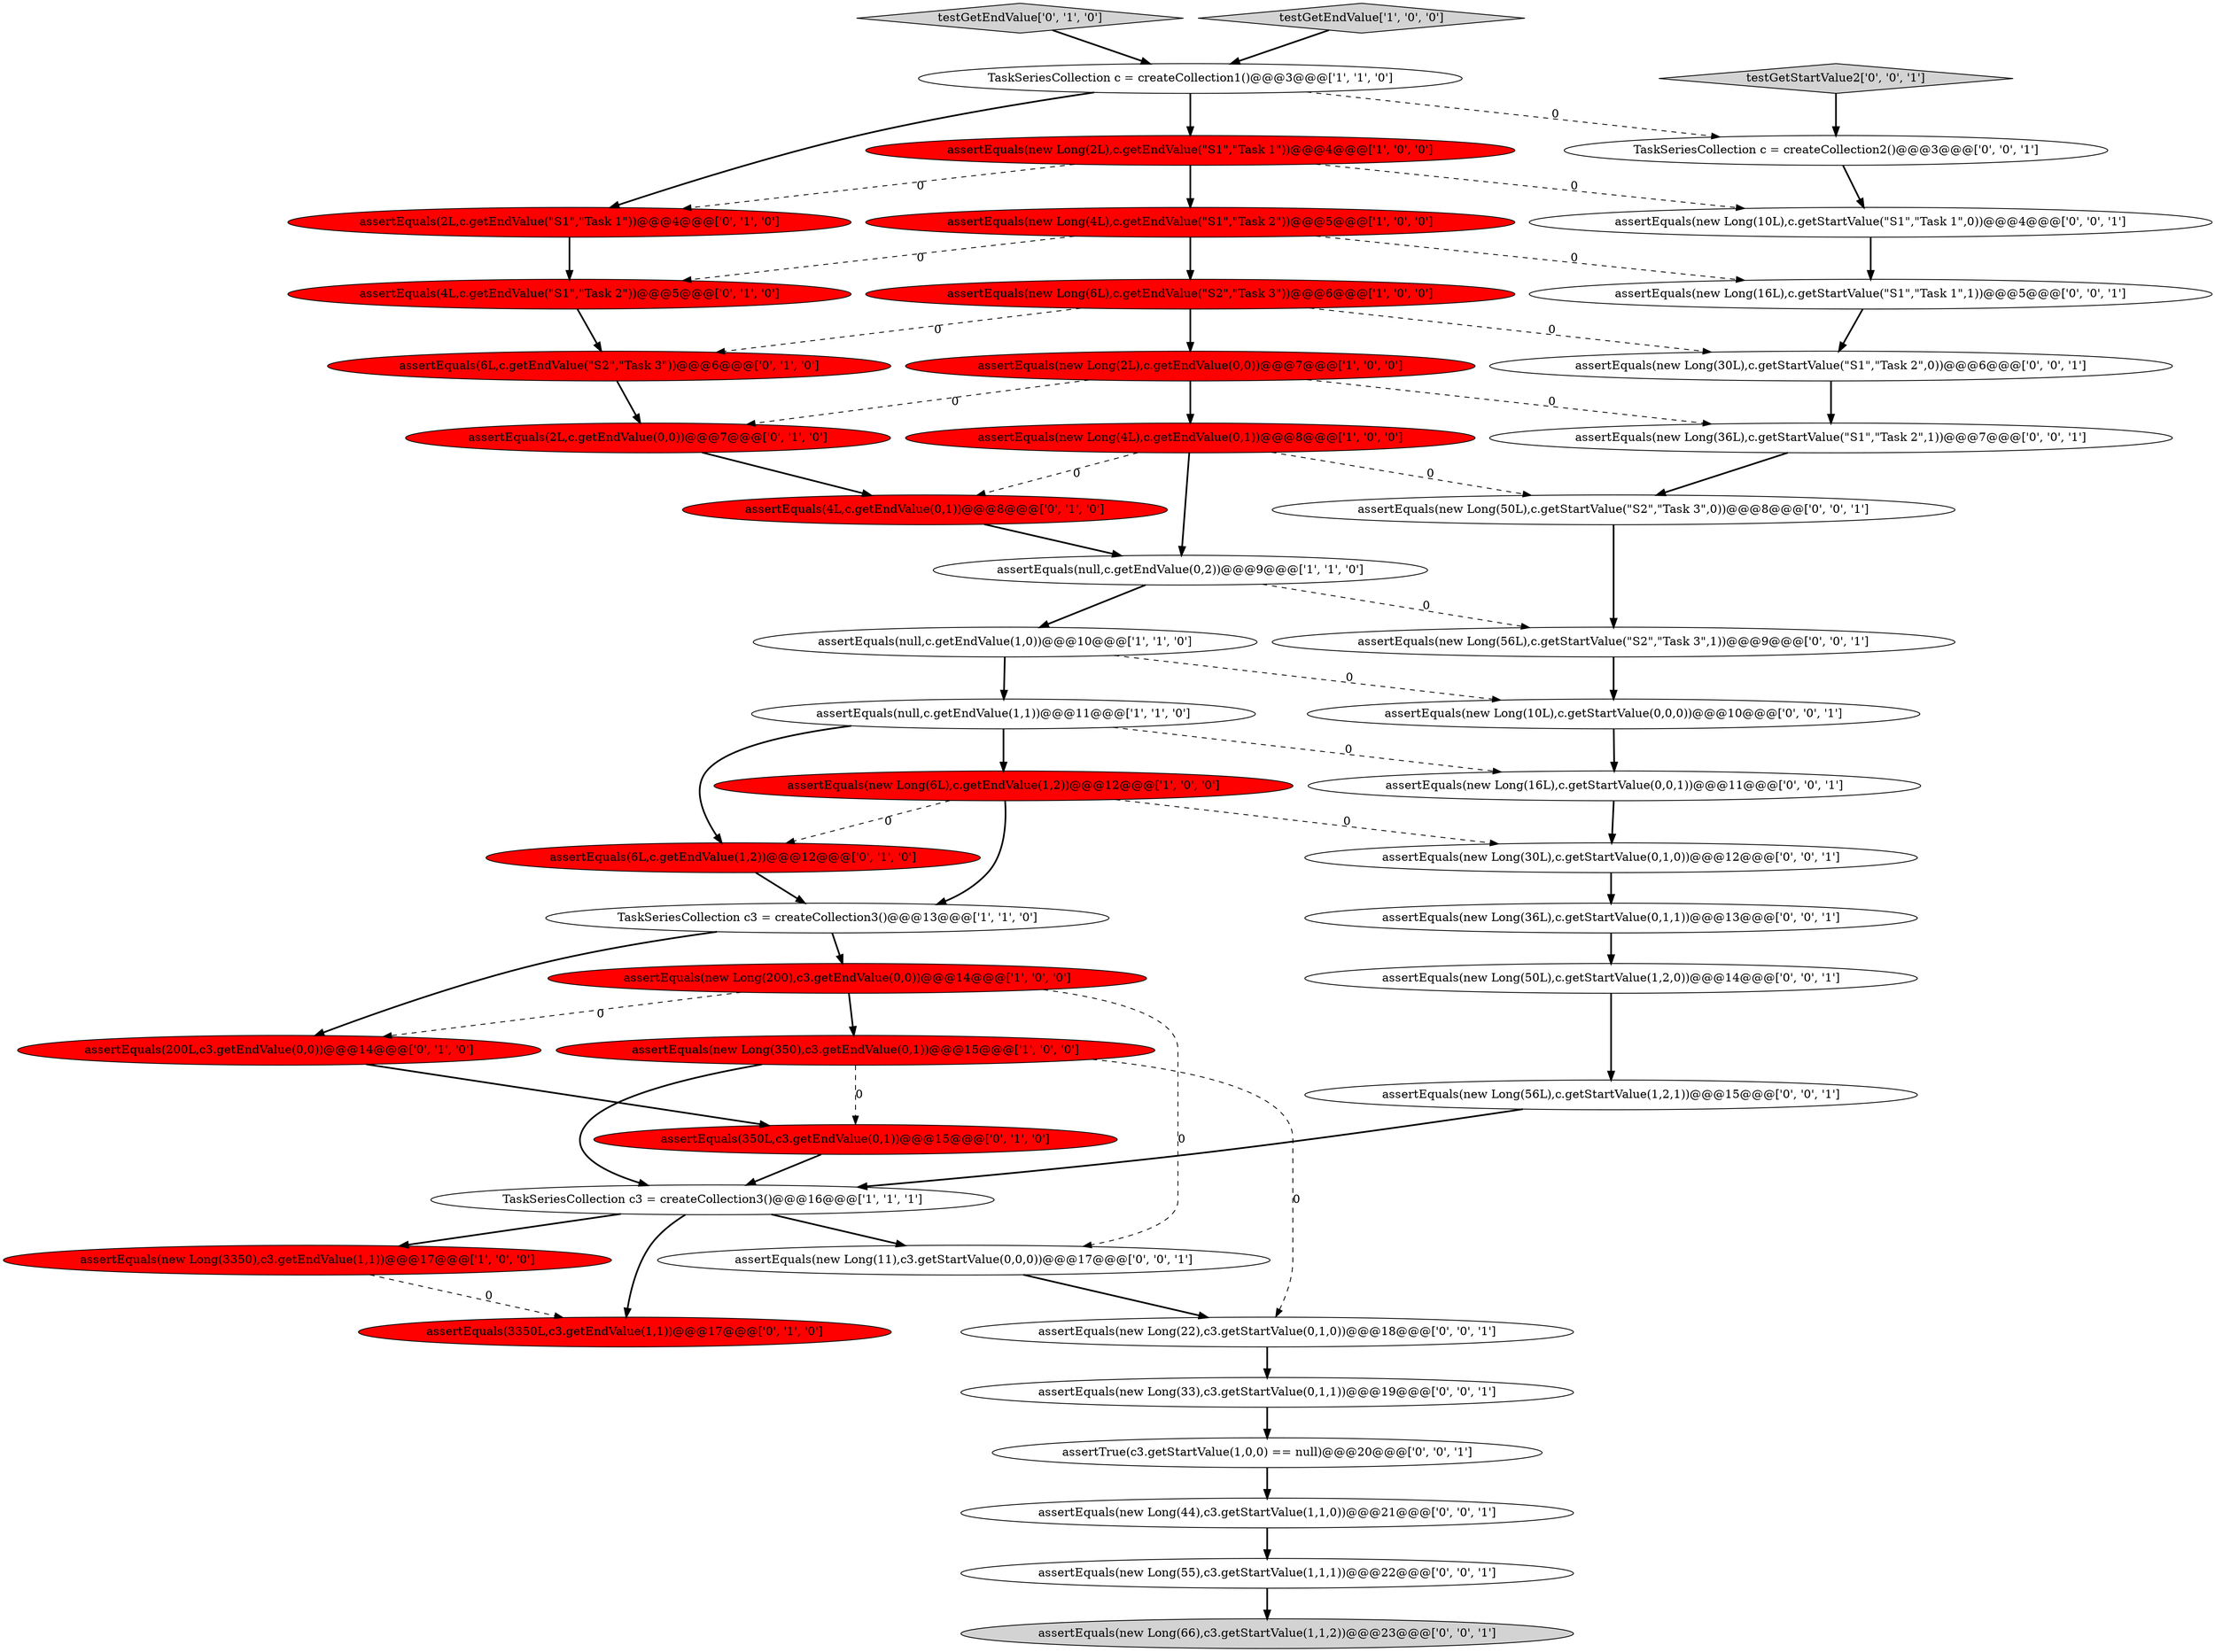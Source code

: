 digraph {
32 [style = filled, label = "assertEquals(new Long(56L),c.getStartValue(\"S2\",\"Task 3\",1))@@@9@@@['0', '0', '1']", fillcolor = white, shape = ellipse image = "AAA0AAABBB3BBB"];
14 [style = filled, label = "TaskSeriesCollection c3 = createCollection3()@@@13@@@['1', '1', '0']", fillcolor = white, shape = ellipse image = "AAA0AAABBB1BBB"];
29 [style = filled, label = "testGetStartValue2['0', '0', '1']", fillcolor = lightgray, shape = diamond image = "AAA0AAABBB3BBB"];
36 [style = filled, label = "assertEquals(new Long(30L),c.getStartValue(\"S1\",\"Task 2\",0))@@@6@@@['0', '0', '1']", fillcolor = white, shape = ellipse image = "AAA0AAABBB3BBB"];
2 [style = filled, label = "assertEquals(null,c.getEndValue(1,0))@@@10@@@['1', '1', '0']", fillcolor = white, shape = ellipse image = "AAA0AAABBB1BBB"];
31 [style = filled, label = "assertEquals(new Long(16L),c.getStartValue(0,0,1))@@@11@@@['0', '0', '1']", fillcolor = white, shape = ellipse image = "AAA0AAABBB3BBB"];
22 [style = filled, label = "assertEquals(200L,c3.getEndValue(0,0))@@@14@@@['0', '1', '0']", fillcolor = red, shape = ellipse image = "AAA1AAABBB2BBB"];
8 [style = filled, label = "assertEquals(new Long(4L),c.getEndValue(0,1))@@@8@@@['1', '0', '0']", fillcolor = red, shape = ellipse image = "AAA1AAABBB1BBB"];
40 [style = filled, label = "assertEquals(new Long(56L),c.getStartValue(1,2,1))@@@15@@@['0', '0', '1']", fillcolor = white, shape = ellipse image = "AAA0AAABBB3BBB"];
11 [style = filled, label = "assertEquals(new Long(6L),c.getEndValue(\"S2\",\"Task 3\"))@@@6@@@['1', '0', '0']", fillcolor = red, shape = ellipse image = "AAA1AAABBB1BBB"];
37 [style = filled, label = "assertEquals(new Long(36L),c.getStartValue(0,1,1))@@@13@@@['0', '0', '1']", fillcolor = white, shape = ellipse image = "AAA0AAABBB3BBB"];
7 [style = filled, label = "assertEquals(new Long(350),c3.getEndValue(0,1))@@@15@@@['1', '0', '0']", fillcolor = red, shape = ellipse image = "AAA1AAABBB1BBB"];
0 [style = filled, label = "assertEquals(new Long(3350),c3.getEndValue(1,1))@@@17@@@['1', '0', '0']", fillcolor = red, shape = ellipse image = "AAA1AAABBB1BBB"];
18 [style = filled, label = "assertEquals(350L,c3.getEndValue(0,1))@@@15@@@['0', '1', '0']", fillcolor = red, shape = ellipse image = "AAA1AAABBB2BBB"];
30 [style = filled, label = "assertEquals(new Long(50L),c.getStartValue(\"S2\",\"Task 3\",0))@@@8@@@['0', '0', '1']", fillcolor = white, shape = ellipse image = "AAA0AAABBB3BBB"];
6 [style = filled, label = "assertEquals(new Long(200),c3.getEndValue(0,0))@@@14@@@['1', '0', '0']", fillcolor = red, shape = ellipse image = "AAA1AAABBB1BBB"];
23 [style = filled, label = "testGetEndValue['0', '1', '0']", fillcolor = lightgray, shape = diamond image = "AAA0AAABBB2BBB"];
42 [style = filled, label = "assertEquals(new Long(50L),c.getStartValue(1,2,0))@@@14@@@['0', '0', '1']", fillcolor = white, shape = ellipse image = "AAA0AAABBB3BBB"];
5 [style = filled, label = "testGetEndValue['1', '0', '0']", fillcolor = lightgray, shape = diamond image = "AAA0AAABBB1BBB"];
43 [style = filled, label = "assertEquals(new Long(33),c3.getStartValue(0,1,1))@@@19@@@['0', '0', '1']", fillcolor = white, shape = ellipse image = "AAA0AAABBB3BBB"];
4 [style = filled, label = "assertEquals(new Long(4L),c.getEndValue(\"S1\",\"Task 2\"))@@@5@@@['1', '0', '0']", fillcolor = red, shape = ellipse image = "AAA1AAABBB1BBB"];
44 [style = filled, label = "assertEquals(new Long(30L),c.getStartValue(0,1,0))@@@12@@@['0', '0', '1']", fillcolor = white, shape = ellipse image = "AAA0AAABBB3BBB"];
34 [style = filled, label = "assertEquals(new Long(10L),c.getStartValue(0,0,0))@@@10@@@['0', '0', '1']", fillcolor = white, shape = ellipse image = "AAA0AAABBB3BBB"];
24 [style = filled, label = "assertEquals(3350L,c3.getEndValue(1,1))@@@17@@@['0', '1', '0']", fillcolor = red, shape = ellipse image = "AAA1AAABBB2BBB"];
19 [style = filled, label = "assertEquals(4L,c.getEndValue(0,1))@@@8@@@['0', '1', '0']", fillcolor = red, shape = ellipse image = "AAA1AAABBB2BBB"];
35 [style = filled, label = "assertEquals(new Long(16L),c.getStartValue(\"S1\",\"Task 1\",1))@@@5@@@['0', '0', '1']", fillcolor = white, shape = ellipse image = "AAA0AAABBB3BBB"];
45 [style = filled, label = "assertEquals(new Long(11),c3.getStartValue(0,0,0))@@@17@@@['0', '0', '1']", fillcolor = white, shape = ellipse image = "AAA0AAABBB3BBB"];
1 [style = filled, label = "TaskSeriesCollection c = createCollection1()@@@3@@@['1', '1', '0']", fillcolor = white, shape = ellipse image = "AAA0AAABBB1BBB"];
33 [style = filled, label = "TaskSeriesCollection c = createCollection2()@@@3@@@['0', '0', '1']", fillcolor = white, shape = ellipse image = "AAA0AAABBB3BBB"];
12 [style = filled, label = "assertEquals(new Long(2L),c.getEndValue(0,0))@@@7@@@['1', '0', '0']", fillcolor = red, shape = ellipse image = "AAA1AAABBB1BBB"];
13 [style = filled, label = "assertEquals(null,c.getEndValue(0,2))@@@9@@@['1', '1', '0']", fillcolor = white, shape = ellipse image = "AAA0AAABBB1BBB"];
46 [style = filled, label = "assertEquals(new Long(66),c3.getStartValue(1,1,2))@@@23@@@['0', '0', '1']", fillcolor = lightgray, shape = ellipse image = "AAA0AAABBB3BBB"];
15 [style = filled, label = "assertEquals(new Long(6L),c.getEndValue(1,2))@@@12@@@['1', '0', '0']", fillcolor = red, shape = ellipse image = "AAA1AAABBB1BBB"];
16 [style = filled, label = "assertEquals(2L,c.getEndValue(\"S1\",\"Task 1\"))@@@4@@@['0', '1', '0']", fillcolor = red, shape = ellipse image = "AAA1AAABBB2BBB"];
10 [style = filled, label = "TaskSeriesCollection c3 = createCollection3()@@@16@@@['1', '1', '1']", fillcolor = white, shape = ellipse image = "AAA0AAABBB1BBB"];
39 [style = filled, label = "assertEquals(new Long(10L),c.getStartValue(\"S1\",\"Task 1\",0))@@@4@@@['0', '0', '1']", fillcolor = white, shape = ellipse image = "AAA0AAABBB3BBB"];
21 [style = filled, label = "assertEquals(6L,c.getEndValue(\"S2\",\"Task 3\"))@@@6@@@['0', '1', '0']", fillcolor = red, shape = ellipse image = "AAA1AAABBB2BBB"];
28 [style = filled, label = "assertTrue(c3.getStartValue(1,0,0) == null)@@@20@@@['0', '0', '1']", fillcolor = white, shape = ellipse image = "AAA0AAABBB3BBB"];
17 [style = filled, label = "assertEquals(6L,c.getEndValue(1,2))@@@12@@@['0', '1', '0']", fillcolor = red, shape = ellipse image = "AAA1AAABBB2BBB"];
38 [style = filled, label = "assertEquals(new Long(44),c3.getStartValue(1,1,0))@@@21@@@['0', '0', '1']", fillcolor = white, shape = ellipse image = "AAA0AAABBB3BBB"];
26 [style = filled, label = "assertEquals(new Long(22),c3.getStartValue(0,1,0))@@@18@@@['0', '0', '1']", fillcolor = white, shape = ellipse image = "AAA0AAABBB3BBB"];
41 [style = filled, label = "assertEquals(new Long(36L),c.getStartValue(\"S1\",\"Task 2\",1))@@@7@@@['0', '0', '1']", fillcolor = white, shape = ellipse image = "AAA0AAABBB3BBB"];
27 [style = filled, label = "assertEquals(new Long(55),c3.getStartValue(1,1,1))@@@22@@@['0', '0', '1']", fillcolor = white, shape = ellipse image = "AAA0AAABBB3BBB"];
20 [style = filled, label = "assertEquals(2L,c.getEndValue(0,0))@@@7@@@['0', '1', '0']", fillcolor = red, shape = ellipse image = "AAA1AAABBB2BBB"];
3 [style = filled, label = "assertEquals(new Long(2L),c.getEndValue(\"S1\",\"Task 1\"))@@@4@@@['1', '0', '0']", fillcolor = red, shape = ellipse image = "AAA1AAABBB1BBB"];
25 [style = filled, label = "assertEquals(4L,c.getEndValue(\"S1\",\"Task 2\"))@@@5@@@['0', '1', '0']", fillcolor = red, shape = ellipse image = "AAA1AAABBB2BBB"];
9 [style = filled, label = "assertEquals(null,c.getEndValue(1,1))@@@11@@@['1', '1', '0']", fillcolor = white, shape = ellipse image = "AAA0AAABBB1BBB"];
40->10 [style = bold, label=""];
1->33 [style = dashed, label="0"];
8->19 [style = dashed, label="0"];
12->20 [style = dashed, label="0"];
7->18 [style = dashed, label="0"];
15->14 [style = bold, label=""];
36->41 [style = bold, label=""];
7->10 [style = bold, label=""];
10->24 [style = bold, label=""];
3->39 [style = dashed, label="0"];
28->38 [style = bold, label=""];
14->22 [style = bold, label=""];
1->3 [style = bold, label=""];
38->27 [style = bold, label=""];
9->17 [style = bold, label=""];
16->25 [style = bold, label=""];
11->12 [style = bold, label=""];
30->32 [style = bold, label=""];
34->31 [style = bold, label=""];
32->34 [style = bold, label=""];
2->9 [style = bold, label=""];
26->43 [style = bold, label=""];
15->44 [style = dashed, label="0"];
11->36 [style = dashed, label="0"];
3->4 [style = bold, label=""];
42->40 [style = bold, label=""];
6->22 [style = dashed, label="0"];
12->41 [style = dashed, label="0"];
43->28 [style = bold, label=""];
13->32 [style = dashed, label="0"];
4->25 [style = dashed, label="0"];
5->1 [style = bold, label=""];
41->30 [style = bold, label=""];
22->18 [style = bold, label=""];
29->33 [style = bold, label=""];
27->46 [style = bold, label=""];
21->20 [style = bold, label=""];
9->31 [style = dashed, label="0"];
19->13 [style = bold, label=""];
18->10 [style = bold, label=""];
33->39 [style = bold, label=""];
31->44 [style = bold, label=""];
6->45 [style = dashed, label="0"];
17->14 [style = bold, label=""];
1->16 [style = bold, label=""];
12->8 [style = bold, label=""];
9->15 [style = bold, label=""];
39->35 [style = bold, label=""];
10->0 [style = bold, label=""];
10->45 [style = bold, label=""];
2->34 [style = dashed, label="0"];
23->1 [style = bold, label=""];
0->24 [style = dashed, label="0"];
15->17 [style = dashed, label="0"];
8->30 [style = dashed, label="0"];
45->26 [style = bold, label=""];
44->37 [style = bold, label=""];
35->36 [style = bold, label=""];
6->7 [style = bold, label=""];
4->11 [style = bold, label=""];
20->19 [style = bold, label=""];
7->26 [style = dashed, label="0"];
4->35 [style = dashed, label="0"];
14->6 [style = bold, label=""];
25->21 [style = bold, label=""];
37->42 [style = bold, label=""];
3->16 [style = dashed, label="0"];
8->13 [style = bold, label=""];
13->2 [style = bold, label=""];
11->21 [style = dashed, label="0"];
}
